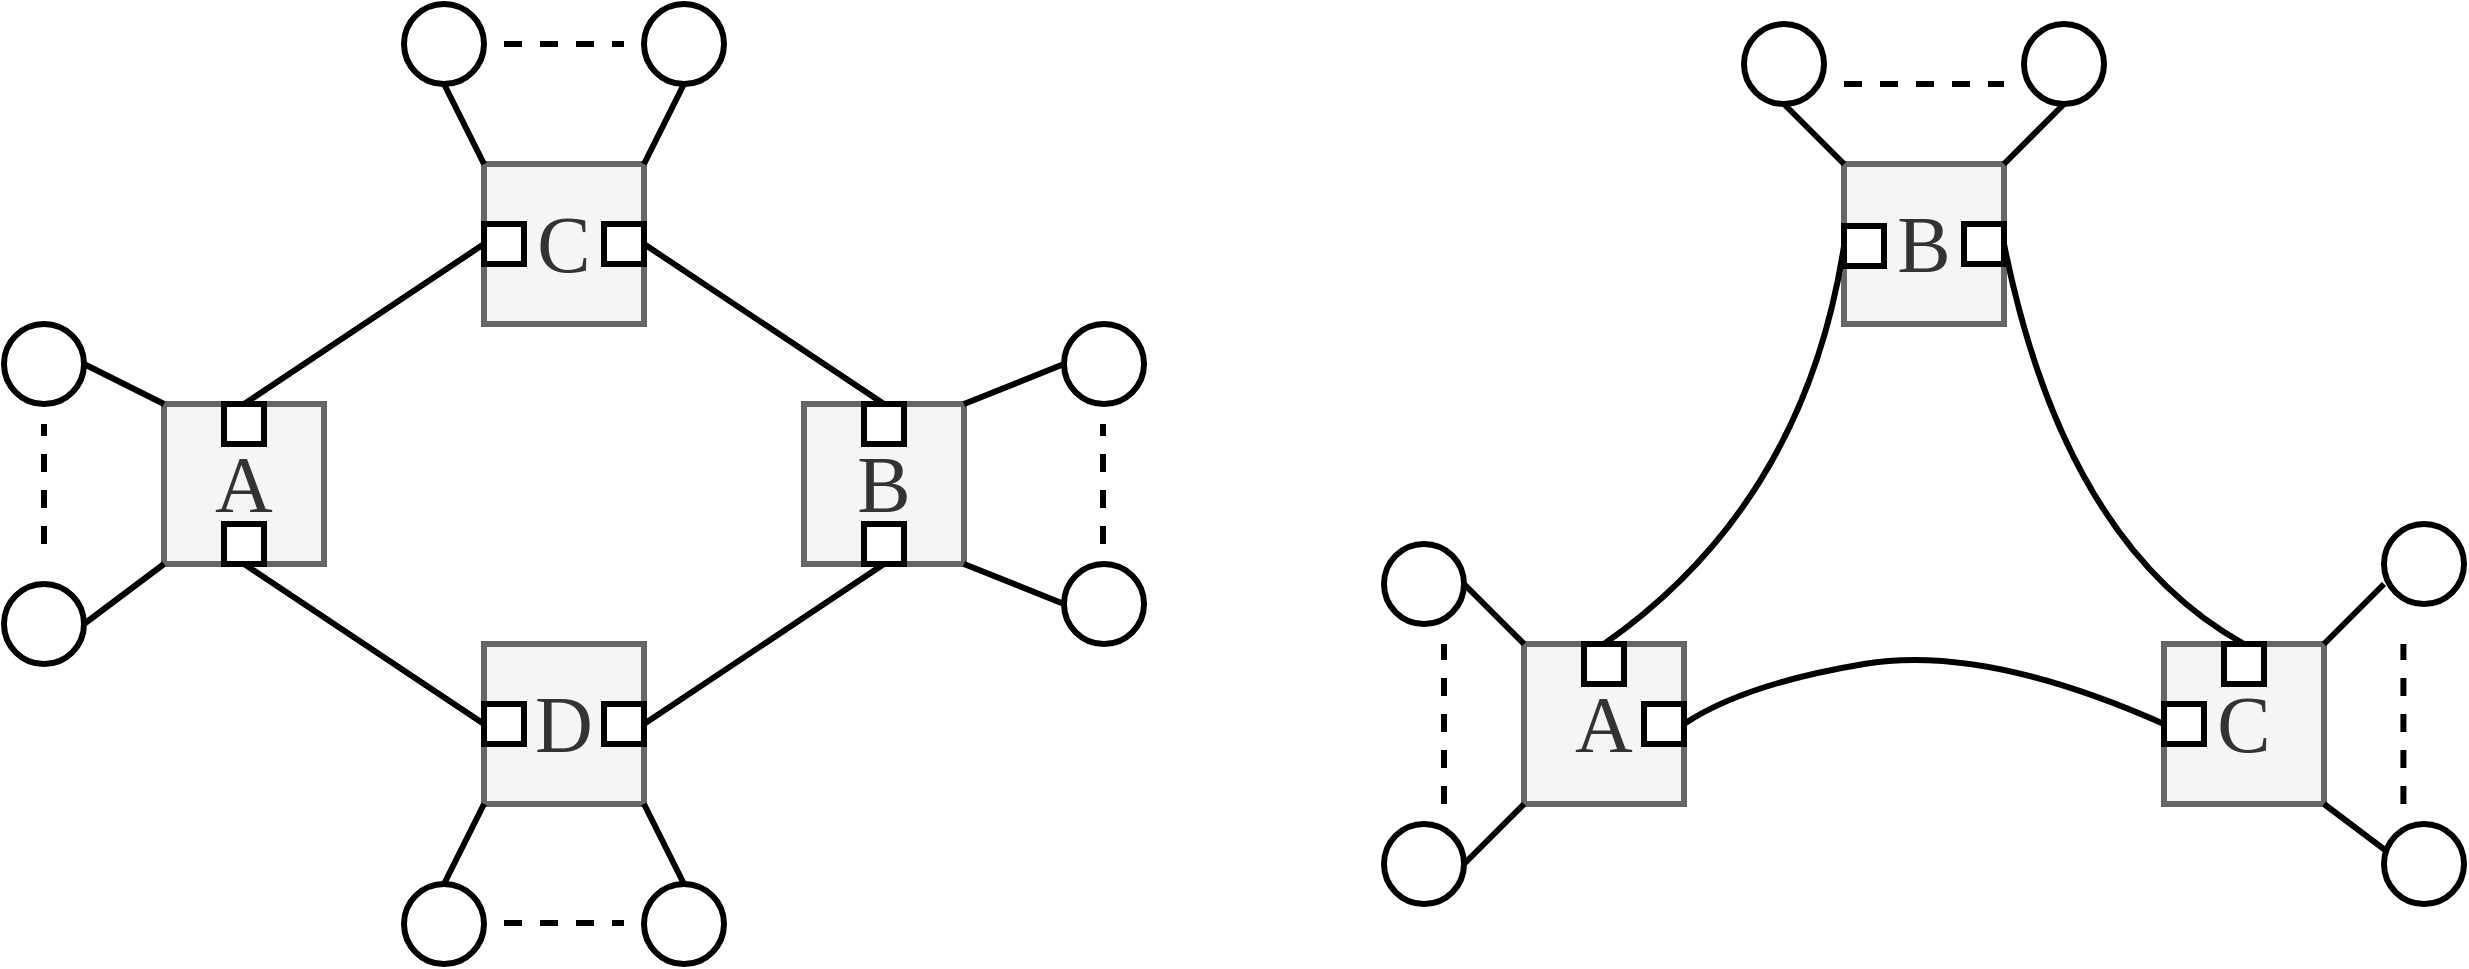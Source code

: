 <mxfile version="13.3.1" type="device"><diagram id="Yo8CgOggGiQcDM3E23tH" name="Page-1"><mxGraphModel dx="1346" dy="1024" grid="1" gridSize="10" guides="1" tooltips="1" connect="1" arrows="1" fold="1" page="0" pageScale="1" pageWidth="827" pageHeight="1169" math="0" shadow="0"><root><mxCell id="0"/><mxCell id="1" parent="0"/><mxCell id="2" value="C" style="whiteSpace=wrap;html=1;aspect=fixed;fillColor=#f5f5f5;strokeColor=#666666;fontColor=#333333;fontFamily=Times New Roman;fontSize=40;strokeWidth=3;" parent="1" vertex="1"><mxGeometry x="160" y="80" width="80" height="80" as="geometry"/></mxCell><mxCell id="3" value="&lt;font style=&quot;font-size: 40px;&quot;&gt;D&lt;/font&gt;" style="whiteSpace=wrap;html=1;aspect=fixed;fillColor=#f5f5f5;strokeColor=#666666;fontColor=#333333;strokeWidth=3;fontSize=40;fontFamily=Times New Roman;" parent="1" vertex="1"><mxGeometry x="160" y="320" width="80" height="80" as="geometry"/></mxCell><mxCell id="4" value="B" style="whiteSpace=wrap;html=1;aspect=fixed;fillColor=#f5f5f5;strokeColor=#666666;fontColor=#333333;fontFamily=Times New Roman;fontSize=40;strokeWidth=3;" parent="1" vertex="1"><mxGeometry x="320" y="200" width="80" height="80" as="geometry"/></mxCell><mxCell id="5" value="&lt;font style=&quot;font-size: 40px&quot;&gt;A&lt;/font&gt;" style="whiteSpace=wrap;html=1;aspect=fixed;fillColor=#f5f5f5;strokeColor=#666666;fontColor=#333333;fontFamily=Times New Roman;fontSize=20;strokeWidth=3;" parent="1" vertex="1"><mxGeometry y="200" width="80" height="80" as="geometry"/></mxCell><mxCell id="6" value="" style="endArrow=none;html=1;exitX=1;exitY=0.5;exitDx=0;exitDy=0;entryX=0.5;entryY=0;entryDx=0;entryDy=0;strokeWidth=3;fontFamily=Times New Roman;" parent="1" source="2" target="4" edge="1"><mxGeometry width="50" height="50" relative="1" as="geometry"><mxPoint x="390" y="220" as="sourcePoint"/><mxPoint x="440" y="170" as="targetPoint"/></mxGeometry></mxCell><mxCell id="7" value="" style="endArrow=none;html=1;exitX=0.5;exitY=1;exitDx=0;exitDy=0;entryX=0;entryY=0.5;entryDx=0;entryDy=0;strokeWidth=3;fontFamily=Times New Roman;" parent="1" source="5" target="3" edge="1"><mxGeometry width="50" height="50" relative="1" as="geometry"><mxPoint x="500" y="220" as="sourcePoint"/><mxPoint x="550" y="170" as="targetPoint"/></mxGeometry></mxCell><mxCell id="8" value="" style="endArrow=none;html=1;exitX=0.5;exitY=0;exitDx=0;exitDy=0;entryX=0;entryY=0.5;entryDx=0;entryDy=0;strokeWidth=3;fontFamily=Times New Roman;" parent="1" source="5" target="2" edge="1"><mxGeometry width="50" height="50" relative="1" as="geometry"><mxPoint x="510" y="230" as="sourcePoint"/><mxPoint x="560" y="180" as="targetPoint"/></mxGeometry></mxCell><mxCell id="9" value="" style="endArrow=none;html=1;exitX=1;exitY=0.5;exitDx=0;exitDy=0;entryX=0.5;entryY=1;entryDx=0;entryDy=0;strokeWidth=3;fontFamily=Times New Roman;" parent="1" source="3" target="4" edge="1"><mxGeometry width="50" height="50" relative="1" as="geometry"><mxPoint x="520" y="240" as="sourcePoint"/><mxPoint x="570" y="190" as="targetPoint"/></mxGeometry></mxCell><mxCell id="10" value="" style="rounded=0;whiteSpace=wrap;html=1;strokeWidth=3;fontFamily=Times New Roman;" parent="1" vertex="1"><mxGeometry x="350" y="200" width="20" height="20" as="geometry"/></mxCell><mxCell id="11" value="" style="rounded=0;whiteSpace=wrap;html=1;strokeWidth=3;fontFamily=Times New Roman;" parent="1" vertex="1"><mxGeometry x="350" y="260" width="20" height="20" as="geometry"/></mxCell><mxCell id="12" value="" style="rounded=0;whiteSpace=wrap;html=1;strokeWidth=3;fontFamily=Times New Roman;" parent="1" vertex="1"><mxGeometry x="160" y="110" width="20" height="20" as="geometry"/></mxCell><mxCell id="13" value="" style="rounded=0;whiteSpace=wrap;html=1;strokeWidth=3;fontFamily=Times New Roman;" parent="1" vertex="1"><mxGeometry x="220" y="110" width="20" height="20" as="geometry"/></mxCell><mxCell id="14" value="" style="rounded=0;whiteSpace=wrap;html=1;strokeWidth=3;fontFamily=Times New Roman;" parent="1" vertex="1"><mxGeometry x="220" y="350" width="20" height="20" as="geometry"/></mxCell><mxCell id="15" value="" style="rounded=0;whiteSpace=wrap;html=1;strokeWidth=3;fontFamily=Times New Roman;" parent="1" vertex="1"><mxGeometry x="160" y="350" width="20" height="20" as="geometry"/></mxCell><mxCell id="16" value="" style="rounded=0;whiteSpace=wrap;html=1;strokeWidth=3;fontFamily=Times New Roman;" parent="1" vertex="1"><mxGeometry x="30" y="260" width="20" height="20" as="geometry"/></mxCell><mxCell id="17" value="" style="rounded=0;whiteSpace=wrap;html=1;strokeWidth=3;fontFamily=Times New Roman;" parent="1" vertex="1"><mxGeometry x="30" y="200" width="20" height="20" as="geometry"/></mxCell><mxCell id="bzYvjdz9oj82TBeICa9H-17" value="" style="ellipse;whiteSpace=wrap;html=1;aspect=fixed;strokeWidth=3;fontFamily=Times New Roman;" parent="1" vertex="1"><mxGeometry x="-80" y="160" width="40" height="40" as="geometry"/></mxCell><mxCell id="bzYvjdz9oj82TBeICa9H-18" value="" style="ellipse;whiteSpace=wrap;html=1;aspect=fixed;strokeWidth=3;fontFamily=Times New Roman;" parent="1" vertex="1"><mxGeometry x="-80" y="290" width="40" height="40" as="geometry"/></mxCell><mxCell id="bzYvjdz9oj82TBeICa9H-19" value="" style="ellipse;whiteSpace=wrap;html=1;aspect=fixed;strokeWidth=3;fontFamily=Times New Roman;" parent="1" vertex="1"><mxGeometry x="120" y="440" width="40" height="40" as="geometry"/></mxCell><mxCell id="bzYvjdz9oj82TBeICa9H-20" value="&lt;span style=&quot;color: rgba(0, 0, 0, 0); font-size: 0px;&quot;&gt;%3CmxGraphModel%3E%3Croot%3E%3CmxCell%20id%3D%220%22%2F%3E%3CmxCell%20id%3D%221%22%20parent%3D%220%22%2F%3E%3CmxCell%20id%3D%222%22%20value%3D%22%22%20style%3D%22ellipse%3BwhiteSpace%3Dwrap%3Bhtml%3D1%3Baspect%3Dfixed%3BstrokeWidth%3D2%3B%22%20vertex%3D%221%22%20parent%3D%221%22%3E%3CmxGeometry%20x%3D%22280%22%20y%3D%22440%22%20width%3D%2240%22%20height%3D%2240%22%20as%3D%22geometry%22%2F%3E%3C%2FmxCell%3E%3C%2Froot%3E%3C%2FmxGraphModel%3E&lt;/span&gt;" style="ellipse;whiteSpace=wrap;html=1;aspect=fixed;strokeWidth=3;fontFamily=Times New Roman;" parent="1" vertex="1"><mxGeometry x="450" y="160" width="40" height="40" as="geometry"/></mxCell><mxCell id="bzYvjdz9oj82TBeICa9H-21" value="" style="ellipse;whiteSpace=wrap;html=1;aspect=fixed;strokeWidth=3;fontFamily=Times New Roman;" parent="1" vertex="1"><mxGeometry x="450" y="280" width="40" height="40" as="geometry"/></mxCell><mxCell id="bzYvjdz9oj82TBeICa9H-22" value="" style="ellipse;whiteSpace=wrap;html=1;aspect=fixed;strokeWidth=3;fontFamily=Times New Roman;" parent="1" vertex="1"><mxGeometry x="240" y="440" width="40" height="40" as="geometry"/></mxCell><mxCell id="bzYvjdz9oj82TBeICa9H-23" value="" style="ellipse;whiteSpace=wrap;html=1;aspect=fixed;strokeWidth=3;fontFamily=Times New Roman;" parent="1" vertex="1"><mxGeometry x="120" width="40" height="40" as="geometry"/></mxCell><mxCell id="bzYvjdz9oj82TBeICa9H-24" value="" style="ellipse;whiteSpace=wrap;html=1;aspect=fixed;strokeWidth=3;fontFamily=Times New Roman;" parent="1" vertex="1"><mxGeometry x="240" width="40" height="40" as="geometry"/></mxCell><mxCell id="bzYvjdz9oj82TBeICa9H-25" value="" style="endArrow=none;html=1;rounded=0;strokeWidth=3;entryX=0;entryY=0;entryDx=0;entryDy=0;exitX=1;exitY=0.5;exitDx=0;exitDy=0;fontFamily=Times New Roman;" parent="1" source="bzYvjdz9oj82TBeICa9H-17" target="5" edge="1"><mxGeometry width="50" height="50" relative="1" as="geometry"><mxPoint x="-600" y="370" as="sourcePoint"/><mxPoint x="-550" y="320" as="targetPoint"/></mxGeometry></mxCell><mxCell id="bzYvjdz9oj82TBeICa9H-26" value="" style="endArrow=none;html=1;rounded=0;strokeWidth=3;entryX=0;entryY=1;entryDx=0;entryDy=0;exitX=1;exitY=0.5;exitDx=0;exitDy=0;fontFamily=Times New Roman;" parent="1" source="bzYvjdz9oj82TBeICa9H-18" target="5" edge="1"><mxGeometry width="50" height="50" relative="1" as="geometry"><mxPoint x="-30" y="190" as="sourcePoint"/><mxPoint x="10" y="210" as="targetPoint"/></mxGeometry></mxCell><mxCell id="bzYvjdz9oj82TBeICa9H-28" value="" style="endArrow=none;html=1;rounded=0;strokeWidth=3;entryX=1;entryY=1;entryDx=0;entryDy=0;exitX=0.5;exitY=0;exitDx=0;exitDy=0;fontFamily=Times New Roman;" parent="1" source="bzYvjdz9oj82TBeICa9H-22" target="3" edge="1"><mxGeometry width="50" height="50" relative="1" as="geometry"><mxPoint x="20" y="330" as="sourcePoint"/><mxPoint x="60" y="300" as="targetPoint"/></mxGeometry></mxCell><mxCell id="bzYvjdz9oj82TBeICa9H-29" value="" style="endArrow=none;html=1;rounded=0;strokeWidth=3;entryX=0;entryY=1;entryDx=0;entryDy=0;exitX=0.5;exitY=0;exitDx=0;exitDy=0;fontFamily=Times New Roman;" parent="1" source="bzYvjdz9oj82TBeICa9H-19" target="3" edge="1"><mxGeometry width="50" height="50" relative="1" as="geometry"><mxPoint x="30" y="340" as="sourcePoint"/><mxPoint x="70" y="310" as="targetPoint"/></mxGeometry></mxCell><mxCell id="bzYvjdz9oj82TBeICa9H-30" value="" style="endArrow=none;html=1;rounded=0;strokeWidth=3;entryX=1;entryY=0;entryDx=0;entryDy=0;exitX=0;exitY=0.5;exitDx=0;exitDy=0;fontFamily=Times New Roman;" parent="1" source="bzYvjdz9oj82TBeICa9H-20" target="4" edge="1"><mxGeometry width="50" height="50" relative="1" as="geometry"><mxPoint x="70" y="330" as="sourcePoint"/><mxPoint x="110" y="300" as="targetPoint"/></mxGeometry></mxCell><mxCell id="bzYvjdz9oj82TBeICa9H-31" value="" style="endArrow=none;html=1;rounded=0;strokeWidth=3;entryX=1;entryY=1;entryDx=0;entryDy=0;exitX=0;exitY=0.5;exitDx=0;exitDy=0;fontFamily=Times New Roman;" parent="1" source="bzYvjdz9oj82TBeICa9H-21" target="4" edge="1"><mxGeometry width="50" height="50" relative="1" as="geometry"><mxPoint x="80" y="340" as="sourcePoint"/><mxPoint x="120" y="310" as="targetPoint"/></mxGeometry></mxCell><mxCell id="bzYvjdz9oj82TBeICa9H-32" value="" style="endArrow=none;html=1;rounded=0;strokeWidth=3;entryX=0;entryY=0;entryDx=0;entryDy=0;exitX=0.5;exitY=1;exitDx=0;exitDy=0;fontFamily=Times New Roman;" parent="1" source="bzYvjdz9oj82TBeICa9H-23" target="2" edge="1"><mxGeometry width="50" height="50" relative="1" as="geometry"><mxPoint x="20" y="330" as="sourcePoint"/><mxPoint x="60" y="300" as="targetPoint"/></mxGeometry></mxCell><mxCell id="bzYvjdz9oj82TBeICa9H-33" value="" style="endArrow=none;html=1;rounded=0;strokeWidth=3;entryX=1;entryY=0;entryDx=0;entryDy=0;exitX=0.5;exitY=1;exitDx=0;exitDy=0;fontFamily=Times New Roman;" parent="1" source="bzYvjdz9oj82TBeICa9H-24" target="2" edge="1"><mxGeometry width="50" height="50" relative="1" as="geometry"><mxPoint x="20" y="330" as="sourcePoint"/><mxPoint x="60" y="300" as="targetPoint"/></mxGeometry></mxCell><mxCell id="bzYvjdz9oj82TBeICa9H-34" value="" style="endArrow=none;dashed=1;html=1;rounded=0;strokeWidth=3;fontFamily=Times New Roman;" parent="1" edge="1"><mxGeometry width="50" height="50" relative="1" as="geometry"><mxPoint x="-60" y="270" as="sourcePoint"/><mxPoint x="-60" y="210" as="targetPoint"/></mxGeometry></mxCell><mxCell id="bzYvjdz9oj82TBeICa9H-35" value="" style="endArrow=none;dashed=1;html=1;rounded=0;strokeWidth=3;fontFamily=Times New Roman;" parent="1" edge="1"><mxGeometry width="50" height="50" relative="1" as="geometry"><mxPoint x="170" y="20" as="sourcePoint"/><mxPoint x="230" y="20" as="targetPoint"/><Array as="points"><mxPoint x="190" y="20"/></Array></mxGeometry></mxCell><mxCell id="bzYvjdz9oj82TBeICa9H-36" value="" style="endArrow=none;dashed=1;html=1;rounded=0;strokeWidth=3;fontFamily=Times New Roman;" parent="1" edge="1"><mxGeometry width="50" height="50" relative="1" as="geometry"><mxPoint x="469.5" y="270" as="sourcePoint"/><mxPoint x="469.5" y="210" as="targetPoint"/></mxGeometry></mxCell><mxCell id="bzYvjdz9oj82TBeICa9H-37" value="" style="endArrow=none;dashed=1;html=1;rounded=0;strokeWidth=3;fontFamily=Times New Roman;" parent="1" edge="1"><mxGeometry width="50" height="50" relative="1" as="geometry"><mxPoint x="170" y="459.5" as="sourcePoint"/><mxPoint x="230" y="459.5" as="targetPoint"/><Array as="points"><mxPoint x="190" y="459.5"/></Array></mxGeometry></mxCell><mxCell id="A2IaECGsHGWxJvg_aevq-17" value="B" style="whiteSpace=wrap;html=1;aspect=fixed;fillColor=#f5f5f5;strokeColor=#666666;fontColor=#333333;fontFamily=Times New Roman;fontSize=40;strokeWidth=3;" parent="1" vertex="1"><mxGeometry x="840" y="80" width="80" height="80" as="geometry"/></mxCell><mxCell id="A2IaECGsHGWxJvg_aevq-18" value="A" style="whiteSpace=wrap;html=1;aspect=fixed;fillColor=#f5f5f5;strokeColor=#666666;fontColor=#333333;fontFamily=Times New Roman;fontSize=40;strokeWidth=3;" parent="1" vertex="1"><mxGeometry x="680" y="320" width="80" height="80" as="geometry"/></mxCell><mxCell id="A2IaECGsHGWxJvg_aevq-19" value="C" style="whiteSpace=wrap;html=1;aspect=fixed;fillColor=#f5f5f5;strokeColor=#666666;fontColor=#333333;fontFamily=Times New Roman;fontSize=40;strokeWidth=3;" parent="1" vertex="1"><mxGeometry x="1000" y="320" width="80" height="80" as="geometry"/></mxCell><mxCell id="A2IaECGsHGWxJvg_aevq-20" value="" style="rounded=0;whiteSpace=wrap;html=1;strokeWidth=3;fontFamily=Times New Roman;" parent="1" vertex="1"><mxGeometry x="740" y="350" width="20" height="20" as="geometry"/></mxCell><mxCell id="A2IaECGsHGWxJvg_aevq-21" value="" style="rounded=0;whiteSpace=wrap;html=1;strokeWidth=3;fontFamily=Times New Roman;" parent="1" vertex="1"><mxGeometry x="710" y="320" width="20" height="20" as="geometry"/></mxCell><mxCell id="A2IaECGsHGWxJvg_aevq-22" value="" style="rounded=0;whiteSpace=wrap;html=1;strokeWidth=3;fontFamily=Times New Roman;" parent="1" vertex="1"><mxGeometry x="1000" y="350" width="20" height="20" as="geometry"/></mxCell><mxCell id="A2IaECGsHGWxJvg_aevq-23" value="" style="rounded=0;whiteSpace=wrap;html=1;strokeWidth=3;fontFamily=Times New Roman;" parent="1" vertex="1"><mxGeometry x="1030" y="320" width="20" height="20" as="geometry"/></mxCell><mxCell id="A2IaECGsHGWxJvg_aevq-24" value="" style="rounded=0;whiteSpace=wrap;html=1;strokeWidth=3;fontFamily=Times New Roman;" parent="1" vertex="1"><mxGeometry x="900" y="110" width="20" height="20" as="geometry"/></mxCell><mxCell id="A2IaECGsHGWxJvg_aevq-25" value="" style="rounded=0;whiteSpace=wrap;html=1;strokeWidth=3;fontFamily=Times New Roman;" parent="1" vertex="1"><mxGeometry x="840" y="111" width="20" height="20" as="geometry"/></mxCell><mxCell id="A2IaECGsHGWxJvg_aevq-26" value="" style="curved=1;endArrow=none;html=1;rounded=0;exitX=1;exitY=0.5;exitDx=0;exitDy=0;entryX=0;entryY=0.5;entryDx=0;entryDy=0;endFill=0;strokeWidth=3;fontFamily=Times New Roman;" parent="1" source="A2IaECGsHGWxJvg_aevq-20" target="A2IaECGsHGWxJvg_aevq-22" edge="1"><mxGeometry width="50" height="50" relative="1" as="geometry"><mxPoint x="860" y="480" as="sourcePoint"/><mxPoint x="910" y="430" as="targetPoint"/><Array as="points"><mxPoint x="790" y="340"/><mxPoint x="910" y="320"/></Array></mxGeometry></mxCell><mxCell id="A2IaECGsHGWxJvg_aevq-27" value="" style="curved=1;endArrow=none;html=1;rounded=0;exitX=0;exitY=0.5;exitDx=0;exitDy=0;entryX=0.5;entryY=0;entryDx=0;entryDy=0;endFill=0;strokeWidth=3;fontFamily=Times New Roman;" parent="1" source="A2IaECGsHGWxJvg_aevq-25" target="A2IaECGsHGWxJvg_aevq-21" edge="1"><mxGeometry width="50" height="50" relative="1" as="geometry"><mxPoint x="620" y="220" as="sourcePoint"/><mxPoint x="860" y="220" as="targetPoint"/><Array as="points"><mxPoint x="820" y="250"/></Array></mxGeometry></mxCell><mxCell id="A2IaECGsHGWxJvg_aevq-28" value="" style="curved=1;endArrow=none;html=1;rounded=0;exitX=0.5;exitY=0;exitDx=0;exitDy=0;entryX=1;entryY=0.5;entryDx=0;entryDy=0;endFill=0;strokeWidth=3;fontFamily=Times New Roman;" parent="1" source="A2IaECGsHGWxJvg_aevq-23" target="A2IaECGsHGWxJvg_aevq-24" edge="1"><mxGeometry width="50" height="50" relative="1" as="geometry"><mxPoint x="1090" y="90" as="sourcePoint"/><mxPoint x="970" y="289" as="targetPoint"/><Array as="points"><mxPoint x="950" y="270"/></Array></mxGeometry></mxCell><mxCell id="A2IaECGsHGWxJvg_aevq-35" value="" style="endArrow=none;html=1;rounded=0;strokeWidth=3;entryX=0.5;entryY=1;entryDx=0;entryDy=0;exitX=0;exitY=0;exitDx=0;exitDy=0;fontFamily=Times New Roman;" parent="1" source="A2IaECGsHGWxJvg_aevq-17" edge="1"><mxGeometry width="50" height="50" relative="1" as="geometry"><mxPoint x="780" y="110" as="sourcePoint"/><mxPoint x="810" y="50" as="targetPoint"/></mxGeometry></mxCell><mxCell id="A2IaECGsHGWxJvg_aevq-36" value="" style="endArrow=none;html=1;rounded=0;strokeWidth=3;entryX=0.5;entryY=1;entryDx=0;entryDy=0;exitX=1;exitY=0;exitDx=0;exitDy=0;fontFamily=Times New Roman;" parent="1" source="A2IaECGsHGWxJvg_aevq-17" edge="1"><mxGeometry width="50" height="50" relative="1" as="geometry"><mxPoint x="910" y="70" as="sourcePoint"/><mxPoint x="950.0" y="50" as="targetPoint"/></mxGeometry></mxCell><mxCell id="A2IaECGsHGWxJvg_aevq-37" value="" style="endArrow=none;html=1;rounded=0;strokeWidth=3;exitX=1;exitY=1;exitDx=0;exitDy=0;fontFamily=Times New Roman;" parent="1" source="A2IaECGsHGWxJvg_aevq-19" edge="1"><mxGeometry width="50" height="50" relative="1" as="geometry"><mxPoint x="1040" y="170" as="sourcePoint"/><mxPoint x="1111.943" y="424.076" as="targetPoint"/></mxGeometry></mxCell><mxCell id="A2IaECGsHGWxJvg_aevq-38" value="" style="endArrow=none;html=1;rounded=0;strokeWidth=3;exitX=1;exitY=0;exitDx=0;exitDy=0;entryX=0;entryY=0.5;entryDx=0;entryDy=0;fontFamily=Times New Roman;" parent="1" source="A2IaECGsHGWxJvg_aevq-19" edge="1"><mxGeometry width="50" height="50" relative="1" as="geometry"><mxPoint x="1060" y="250" as="sourcePoint"/><mxPoint x="1110.0" y="290.0" as="targetPoint"/></mxGeometry></mxCell><mxCell id="A2IaECGsHGWxJvg_aevq-39" value="" style="endArrow=none;html=1;rounded=0;strokeWidth=3;exitX=1;exitY=0.5;exitDx=0;exitDy=0;entryX=0;entryY=0;entryDx=0;entryDy=0;fontFamily=Times New Roman;" parent="1" target="A2IaECGsHGWxJvg_aevq-18" edge="1"><mxGeometry width="50" height="50" relative="1" as="geometry"><mxPoint x="650.0" y="290.0" as="sourcePoint"/><mxPoint x="750" y="170" as="targetPoint"/></mxGeometry></mxCell><mxCell id="A2IaECGsHGWxJvg_aevq-40" value="" style="endArrow=none;html=1;rounded=0;strokeWidth=3;exitX=1;exitY=0.5;exitDx=0;exitDy=0;entryX=0;entryY=1;entryDx=0;entryDy=0;fontFamily=Times New Roman;" parent="1" target="A2IaECGsHGWxJvg_aevq-18" edge="1"><mxGeometry width="50" height="50" relative="1" as="geometry"><mxPoint x="650.0" y="430.0" as="sourcePoint"/><mxPoint x="690" y="330" as="targetPoint"/></mxGeometry></mxCell><mxCell id="A2IaECGsHGWxJvg_aevq-41" value="" style="endArrow=none;dashed=1;html=1;rounded=0;strokeWidth=3;fontFamily=Times New Roman;" parent="1" edge="1"><mxGeometry width="50" height="50" relative="1" as="geometry"><mxPoint x="640" y="400" as="sourcePoint"/><mxPoint x="640" y="320" as="targetPoint"/></mxGeometry></mxCell><mxCell id="A2IaECGsHGWxJvg_aevq-42" value="" style="endArrow=none;dashed=1;html=1;rounded=0;strokeWidth=3;fontFamily=Times New Roman;" parent="1" edge="1"><mxGeometry width="50" height="50" relative="1" as="geometry"><mxPoint x="1119.71" y="400" as="sourcePoint"/><mxPoint x="1119.71" y="320" as="targetPoint"/></mxGeometry></mxCell><mxCell id="A2IaECGsHGWxJvg_aevq-43" value="" style="endArrow=none;dashed=1;html=1;rounded=0;strokeWidth=3;fontFamily=Times New Roman;" parent="1" edge="1"><mxGeometry width="50" height="50" relative="1" as="geometry"><mxPoint x="840" y="40" as="sourcePoint"/><mxPoint x="920" y="40" as="targetPoint"/></mxGeometry></mxCell><mxCell id="A2jvYtOpk8iBNCyd6W2c-17" value="" style="ellipse;whiteSpace=wrap;html=1;aspect=fixed;strokeWidth=3;fontFamily=Times New Roman;" parent="1" vertex="1"><mxGeometry x="610" y="270" width="40" height="40" as="geometry"/></mxCell><mxCell id="A2jvYtOpk8iBNCyd6W2c-18" value="" style="ellipse;whiteSpace=wrap;html=1;aspect=fixed;strokeWidth=3;fontFamily=Times New Roman;" parent="1" vertex="1"><mxGeometry x="610" y="410" width="40" height="40" as="geometry"/></mxCell><mxCell id="A2jvYtOpk8iBNCyd6W2c-19" value="" style="ellipse;whiteSpace=wrap;html=1;aspect=fixed;strokeWidth=3;fontFamily=Times New Roman;" parent="1" vertex="1"><mxGeometry x="790" y="10" width="40" height="40" as="geometry"/></mxCell><mxCell id="A2jvYtOpk8iBNCyd6W2c-20" value="" style="ellipse;whiteSpace=wrap;html=1;aspect=fixed;strokeWidth=3;fontFamily=Times New Roman;" parent="1" vertex="1"><mxGeometry x="930" y="10" width="40" height="40" as="geometry"/></mxCell><mxCell id="A2jvYtOpk8iBNCyd6W2c-21" value="" style="ellipse;whiteSpace=wrap;html=1;aspect=fixed;strokeWidth=3;fontFamily=Times New Roman;" parent="1" vertex="1"><mxGeometry x="1110" y="260" width="40" height="40" as="geometry"/></mxCell><mxCell id="A2jvYtOpk8iBNCyd6W2c-22" value="" style="ellipse;whiteSpace=wrap;html=1;aspect=fixed;strokeWidth=3;fontFamily=Times New Roman;" parent="1" vertex="1"><mxGeometry x="1110" y="410" width="40" height="40" as="geometry"/></mxCell></root></mxGraphModel></diagram></mxfile>